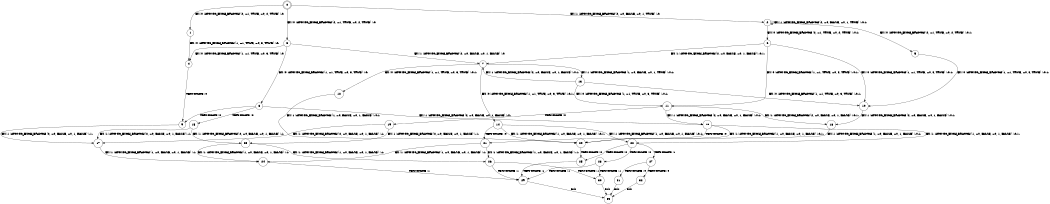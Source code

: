 digraph BCG {
size = "7, 10.5";
center = TRUE;
node [shape = circle];
0 [peripheries = 2];
0 -> 1 [label = "EX !0 !ATOMIC_EXCH_BRANCH (2, +1, TRUE, +0, 2, TRUE) !:0:"];
0 -> 2 [label = "EX !1 !ATOMIC_EXCH_BRANCH (2, +0, FALSE, +0, 1, TRUE) !:0:"];
0 -> 3 [label = "EX !0 !ATOMIC_EXCH_BRANCH (2, +1, TRUE, +0, 2, TRUE) !:0:"];
1 -> 4 [label = "EX !0 !ATOMIC_EXCH_BRANCH (1, +1, TRUE, +0, 3, TRUE) !:0:"];
2 -> 5 [label = "EX !0 !ATOMIC_EXCH_BRANCH (2, +1, TRUE, +0, 2, TRUE) !:0:1:"];
2 -> 6 [label = "EX !0 !ATOMIC_EXCH_BRANCH (2, +1, TRUE, +0, 2, TRUE) !:0:1:"];
2 -> 2 [label = "EX !1 !ATOMIC_EXCH_BRANCH (2, +0, FALSE, +0, 1, TRUE) !:0:1:"];
3 -> 4 [label = "EX !0 !ATOMIC_EXCH_BRANCH (1, +1, TRUE, +0, 3, TRUE) !:0:"];
3 -> 7 [label = "EX !1 !ATOMIC_EXCH_BRANCH (2, +0, FALSE, +0, 1, FALSE) !:0:"];
3 -> 8 [label = "EX !0 !ATOMIC_EXCH_BRANCH (1, +1, TRUE, +0, 3, TRUE) !:0:"];
4 -> 9 [label = "TERMINATE !0"];
5 -> 10 [label = "EX !0 !ATOMIC_EXCH_BRANCH (1, +1, TRUE, +0, 3, TRUE) !:0:1:"];
6 -> 10 [label = "EX !0 !ATOMIC_EXCH_BRANCH (1, +1, TRUE, +0, 3, TRUE) !:0:1:"];
6 -> 7 [label = "EX !1 !ATOMIC_EXCH_BRANCH (2, +0, FALSE, +0, 1, FALSE) !:0:1:"];
6 -> 11 [label = "EX !0 !ATOMIC_EXCH_BRANCH (1, +1, TRUE, +0, 3, TRUE) !:0:1:"];
7 -> 12 [label = "EX !0 !ATOMIC_EXCH_BRANCH (1, +1, TRUE, +0, 3, TRUE) !:0:1:"];
7 -> 13 [label = "EX !1 !ATOMIC_EXCH_BRANCH (1, +0, FALSE, +0, 1, TRUE) !:0:1:"];
7 -> 14 [label = "EX !0 !ATOMIC_EXCH_BRANCH (1, +1, TRUE, +0, 3, TRUE) !:0:1:"];
8 -> 9 [label = "TERMINATE !0"];
8 -> 15 [label = "TERMINATE !0"];
8 -> 16 [label = "EX !1 !ATOMIC_EXCH_BRANCH (2, +0, FALSE, +0, 1, FALSE) !:0:"];
9 -> 17 [label = "EX !1 !ATOMIC_EXCH_BRANCH (2, +0, FALSE, +0, 1, FALSE) !:1:"];
10 -> 18 [label = "EX !1 !ATOMIC_EXCH_BRANCH (2, +0, FALSE, +0, 1, FALSE) !:0:1:"];
11 -> 18 [label = "EX !1 !ATOMIC_EXCH_BRANCH (2, +0, FALSE, +0, 1, FALSE) !:0:1:"];
11 -> 19 [label = "TERMINATE !0"];
11 -> 16 [label = "EX !1 !ATOMIC_EXCH_BRANCH (2, +0, FALSE, +0, 1, FALSE) !:0:1:"];
12 -> 20 [label = "EX !1 !ATOMIC_EXCH_BRANCH (1, +0, FALSE, +0, 1, FALSE) !:0:1:"];
13 -> 10 [label = "EX !0 !ATOMIC_EXCH_BRANCH (1, +1, TRUE, +0, 3, TRUE) !:0:1:"];
13 -> 7 [label = "EX !1 !ATOMIC_EXCH_BRANCH (2, +0, FALSE, +0, 1, FALSE) !:0:1:"];
13 -> 11 [label = "EX !0 !ATOMIC_EXCH_BRANCH (1, +1, TRUE, +0, 3, TRUE) !:0:1:"];
14 -> 20 [label = "EX !1 !ATOMIC_EXCH_BRANCH (1, +0, FALSE, +0, 1, FALSE) !:0:1:"];
14 -> 21 [label = "TERMINATE !0"];
14 -> 22 [label = "EX !1 !ATOMIC_EXCH_BRANCH (1, +0, FALSE, +0, 1, FALSE) !:0:1:"];
15 -> 17 [label = "EX !1 !ATOMIC_EXCH_BRANCH (2, +0, FALSE, +0, 1, FALSE) !:1:"];
15 -> 23 [label = "EX !1 !ATOMIC_EXCH_BRANCH (2, +0, FALSE, +0, 1, FALSE) !:1:"];
16 -> 20 [label = "EX !1 !ATOMIC_EXCH_BRANCH (1, +0, FALSE, +0, 1, FALSE) !:0:1:"];
16 -> 21 [label = "TERMINATE !0"];
16 -> 22 [label = "EX !1 !ATOMIC_EXCH_BRANCH (1, +0, FALSE, +0, 1, FALSE) !:0:1:"];
17 -> 24 [label = "EX !1 !ATOMIC_EXCH_BRANCH (1, +0, FALSE, +0, 1, FALSE) !:1:"];
18 -> 20 [label = "EX !1 !ATOMIC_EXCH_BRANCH (1, +0, FALSE, +0, 1, FALSE) !:0:1:"];
19 -> 17 [label = "EX !1 !ATOMIC_EXCH_BRANCH (2, +0, FALSE, +0, 1, FALSE) !:1:"];
19 -> 23 [label = "EX !1 !ATOMIC_EXCH_BRANCH (2, +0, FALSE, +0, 1, FALSE) !:1:"];
20 -> 25 [label = "TERMINATE !0"];
21 -> 24 [label = "EX !1 !ATOMIC_EXCH_BRANCH (1, +0, FALSE, +0, 1, FALSE) !:1:"];
21 -> 26 [label = "EX !1 !ATOMIC_EXCH_BRANCH (1, +0, FALSE, +0, 1, FALSE) !:1:"];
22 -> 25 [label = "TERMINATE !0"];
22 -> 27 [label = "TERMINATE !1"];
22 -> 28 [label = "TERMINATE !0"];
23 -> 24 [label = "EX !1 !ATOMIC_EXCH_BRANCH (1, +0, FALSE, +0, 1, FALSE) !:1:"];
23 -> 26 [label = "EX !1 !ATOMIC_EXCH_BRANCH (1, +0, FALSE, +0, 1, FALSE) !:1:"];
24 -> 29 [label = "TERMINATE !1"];
25 -> 29 [label = "TERMINATE !1"];
26 -> 29 [label = "TERMINATE !1"];
26 -> 30 [label = "TERMINATE !1"];
27 -> 31 [label = "TERMINATE !0"];
27 -> 32 [label = "TERMINATE !0"];
28 -> 29 [label = "TERMINATE !1"];
28 -> 30 [label = "TERMINATE !1"];
29 -> 33 [label = "exit"];
30 -> 33 [label = "exit"];
31 -> 33 [label = "exit"];
32 -> 33 [label = "exit"];
}
